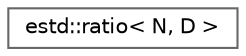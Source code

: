 digraph "Graphical Class Hierarchy"
{
 // LATEX_PDF_SIZE
  bgcolor="transparent";
  edge [fontname=Helvetica,fontsize=10,labelfontname=Helvetica,labelfontsize=10];
  node [fontname=Helvetica,fontsize=10,shape=box,height=0.2,width=0.4];
  rankdir="LR";
  Node0 [id="Node000000",label="estd::ratio\< N, D \>",height=0.2,width=0.4,color="grey40", fillcolor="white", style="filled",URL="$d3/d3c/classestd_1_1ratio.html",tooltip=" "];
}
